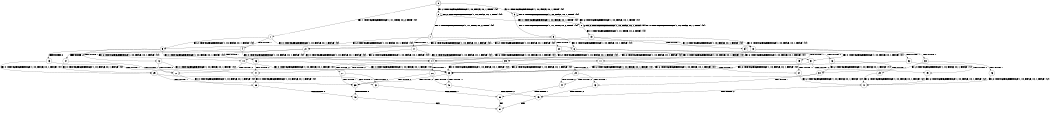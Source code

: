 digraph BCG {
size = "7, 10.5";
center = TRUE;
node [shape = circle];
0 [peripheries = 2];
0 -> 1 [label = "EX !1 !ATOMIC_EXCH_BRANCH (1, +1, TRUE, +0, 2, TRUE) !{0}"];
0 -> 2 [label = "EX !2 !ATOMIC_EXCH_BRANCH (1, +0, FALSE, +0, 1, TRUE) !{0}"];
0 -> 3 [label = "EX !0 !ATOMIC_EXCH_BRANCH (1, +0, FALSE, +0, 1, TRUE) !{0}"];
1 -> 4 [label = "TERMINATE !1"];
1 -> 5 [label = "EX !2 !ATOMIC_EXCH_BRANCH (1, +0, FALSE, +0, 1, FALSE) !{0}"];
1 -> 6 [label = "EX !0 !ATOMIC_EXCH_BRANCH (1, +0, FALSE, +0, 1, FALSE) !{0}"];
2 -> 7 [label = "EX !1 !ATOMIC_EXCH_BRANCH (1, +1, TRUE, +0, 2, TRUE) !{0}"];
2 -> 8 [label = "EX !0 !ATOMIC_EXCH_BRANCH (1, +0, FALSE, +0, 1, TRUE) !{0}"];
2 -> 2 [label = "EX !2 !ATOMIC_EXCH_BRANCH (1, +0, FALSE, +0, 1, TRUE) !{0}"];
3 -> 9 [label = "EX !1 !ATOMIC_EXCH_BRANCH (1, +1, TRUE, +0, 2, TRUE) !{0}"];
3 -> 8 [label = "EX !2 !ATOMIC_EXCH_BRANCH (1, +0, FALSE, +0, 1, TRUE) !{0}"];
3 -> 3 [label = "EX !0 !ATOMIC_EXCH_BRANCH (1, +0, FALSE, +0, 1, TRUE) !{0}"];
4 -> 10 [label = "EX !2 !ATOMIC_EXCH_BRANCH (1, +0, FALSE, +0, 1, FALSE) !{0}"];
4 -> 11 [label = "EX !0 !ATOMIC_EXCH_BRANCH (1, +0, FALSE, +0, 1, FALSE) !{0}"];
5 -> 12 [label = "TERMINATE !1"];
5 -> 13 [label = "TERMINATE !2"];
5 -> 14 [label = "EX !0 !ATOMIC_EXCH_BRANCH (1, +0, FALSE, +0, 1, FALSE) !{0}"];
6 -> 15 [label = "TERMINATE !1"];
6 -> 16 [label = "TERMINATE !0"];
6 -> 14 [label = "EX !2 !ATOMIC_EXCH_BRANCH (1, +0, FALSE, +0, 1, FALSE) !{0}"];
7 -> 17 [label = "TERMINATE !1"];
7 -> 18 [label = "EX !0 !ATOMIC_EXCH_BRANCH (1, +0, FALSE, +0, 1, FALSE) !{0}"];
7 -> 5 [label = "EX !2 !ATOMIC_EXCH_BRANCH (1, +0, FALSE, +0, 1, FALSE) !{0}"];
8 -> 19 [label = "EX !1 !ATOMIC_EXCH_BRANCH (1, +1, TRUE, +0, 2, TRUE) !{0}"];
8 -> 8 [label = "EX !2 !ATOMIC_EXCH_BRANCH (1, +0, FALSE, +0, 1, TRUE) !{0}"];
8 -> 8 [label = "EX !0 !ATOMIC_EXCH_BRANCH (1, +0, FALSE, +0, 1, TRUE) !{0}"];
9 -> 20 [label = "TERMINATE !1"];
9 -> 21 [label = "EX !2 !ATOMIC_EXCH_BRANCH (1, +0, FALSE, +0, 1, FALSE) !{0}"];
9 -> 6 [label = "EX !0 !ATOMIC_EXCH_BRANCH (1, +0, FALSE, +0, 1, FALSE) !{0}"];
10 -> 22 [label = "TERMINATE !2"];
10 -> 23 [label = "EX !0 !ATOMIC_EXCH_BRANCH (1, +0, FALSE, +0, 1, FALSE) !{0}"];
11 -> 24 [label = "TERMINATE !0"];
11 -> 23 [label = "EX !2 !ATOMIC_EXCH_BRANCH (1, +0, FALSE, +0, 1, FALSE) !{0}"];
12 -> 22 [label = "TERMINATE !2"];
12 -> 23 [label = "EX !0 !ATOMIC_EXCH_BRANCH (1, +0, FALSE, +0, 1, FALSE) !{0}"];
13 -> 22 [label = "TERMINATE !1"];
13 -> 25 [label = "EX !0 !ATOMIC_EXCH_BRANCH (1, +0, FALSE, +0, 1, FALSE) !{0}"];
14 -> 26 [label = "TERMINATE !1"];
14 -> 27 [label = "TERMINATE !2"];
14 -> 28 [label = "TERMINATE !0"];
15 -> 24 [label = "TERMINATE !0"];
15 -> 23 [label = "EX !2 !ATOMIC_EXCH_BRANCH (1, +0, FALSE, +0, 1, FALSE) !{0}"];
16 -> 29 [label = "TERMINATE !1"];
16 -> 30 [label = "EX !2 !ATOMIC_EXCH_BRANCH (1, +0, FALSE, +0, 1, FALSE) !{1}"];
17 -> 31 [label = "EX !0 !ATOMIC_EXCH_BRANCH (1, +0, FALSE, +0, 1, FALSE) !{0}"];
17 -> 10 [label = "EX !2 !ATOMIC_EXCH_BRANCH (1, +0, FALSE, +0, 1, FALSE) !{0}"];
18 -> 32 [label = "TERMINATE !1"];
18 -> 33 [label = "TERMINATE !0"];
18 -> 14 [label = "EX !2 !ATOMIC_EXCH_BRANCH (1, +0, FALSE, +0, 1, FALSE) !{0}"];
19 -> 34 [label = "TERMINATE !1"];
19 -> 21 [label = "EX !2 !ATOMIC_EXCH_BRANCH (1, +0, FALSE, +0, 1, FALSE) !{0}"];
19 -> 18 [label = "EX !0 !ATOMIC_EXCH_BRANCH (1, +0, FALSE, +0, 1, FALSE) !{0}"];
20 -> 35 [label = "EX !2 !ATOMIC_EXCH_BRANCH (1, +0, FALSE, +0, 1, FALSE) !{0}"];
20 -> 11 [label = "EX !0 !ATOMIC_EXCH_BRANCH (1, +0, FALSE, +0, 1, FALSE) !{0}"];
21 -> 36 [label = "TERMINATE !1"];
21 -> 37 [label = "TERMINATE !2"];
21 -> 14 [label = "EX !0 !ATOMIC_EXCH_BRANCH (1, +0, FALSE, +0, 1, FALSE) !{0}"];
22 -> 38 [label = "EX !0 !ATOMIC_EXCH_BRANCH (1, +0, FALSE, +0, 1, FALSE) !{0}"];
23 -> 39 [label = "TERMINATE !2"];
23 -> 40 [label = "TERMINATE !0"];
24 -> 41 [label = "EX !2 !ATOMIC_EXCH_BRANCH (1, +0, FALSE, +0, 1, FALSE) !{2}"];
25 -> 39 [label = "TERMINATE !1"];
25 -> 42 [label = "TERMINATE !0"];
26 -> 39 [label = "TERMINATE !2"];
26 -> 40 [label = "TERMINATE !0"];
27 -> 39 [label = "TERMINATE !1"];
27 -> 42 [label = "TERMINATE !0"];
28 -> 43 [label = "TERMINATE !1"];
28 -> 44 [label = "TERMINATE !2"];
29 -> 41 [label = "EX !2 !ATOMIC_EXCH_BRANCH (1, +0, FALSE, +0, 1, FALSE) !{2}"];
30 -> 43 [label = "TERMINATE !1"];
30 -> 44 [label = "TERMINATE !2"];
31 -> 45 [label = "TERMINATE !0"];
31 -> 23 [label = "EX !2 !ATOMIC_EXCH_BRANCH (1, +0, FALSE, +0, 1, FALSE) !{0}"];
32 -> 45 [label = "TERMINATE !0"];
32 -> 23 [label = "EX !2 !ATOMIC_EXCH_BRANCH (1, +0, FALSE, +0, 1, FALSE) !{0}"];
33 -> 46 [label = "TERMINATE !1"];
33 -> 30 [label = "EX !2 !ATOMIC_EXCH_BRANCH (1, +0, FALSE, +0, 1, FALSE) !{1}"];
34 -> 35 [label = "EX !2 !ATOMIC_EXCH_BRANCH (1, +0, FALSE, +0, 1, FALSE) !{0}"];
34 -> 31 [label = "EX !0 !ATOMIC_EXCH_BRANCH (1, +0, FALSE, +0, 1, FALSE) !{0}"];
35 -> 47 [label = "TERMINATE !2"];
35 -> 23 [label = "EX !0 !ATOMIC_EXCH_BRANCH (1, +0, FALSE, +0, 1, FALSE) !{0}"];
36 -> 47 [label = "TERMINATE !2"];
36 -> 23 [label = "EX !0 !ATOMIC_EXCH_BRANCH (1, +0, FALSE, +0, 1, FALSE) !{0}"];
37 -> 47 [label = "TERMINATE !1"];
37 -> 25 [label = "EX !0 !ATOMIC_EXCH_BRANCH (1, +0, FALSE, +0, 1, FALSE) !{0}"];
38 -> 48 [label = "TERMINATE !0"];
39 -> 48 [label = "TERMINATE !0"];
40 -> 49 [label = "TERMINATE !2"];
41 -> 49 [label = "TERMINATE !2"];
42 -> 50 [label = "TERMINATE !1"];
43 -> 49 [label = "TERMINATE !2"];
44 -> 50 [label = "TERMINATE !1"];
45 -> 41 [label = "EX !2 !ATOMIC_EXCH_BRANCH (1, +0, FALSE, +0, 1, FALSE) !{2}"];
46 -> 41 [label = "EX !2 !ATOMIC_EXCH_BRANCH (1, +0, FALSE, +0, 1, FALSE) !{2}"];
47 -> 38 [label = "EX !0 !ATOMIC_EXCH_BRANCH (1, +0, FALSE, +0, 1, FALSE) !{0}"];
48 -> 51 [label = "exit"];
49 -> 51 [label = "exit"];
50 -> 51 [label = "exit"];
}

